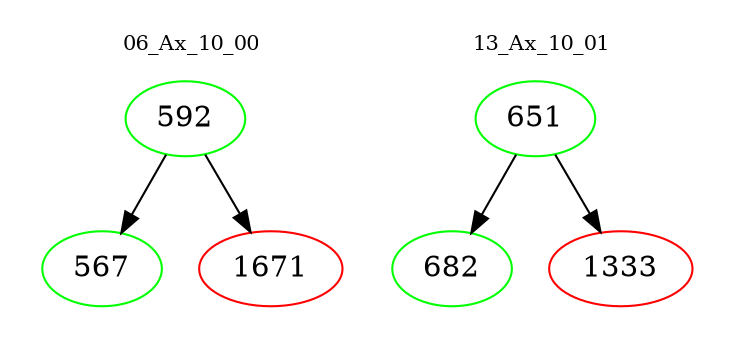digraph{
subgraph cluster_0 {
color = white
label = "06_Ax_10_00";
fontsize=10;
T0_592 [label="592", color="green"]
T0_592 -> T0_567 [color="black"]
T0_567 [label="567", color="green"]
T0_592 -> T0_1671 [color="black"]
T0_1671 [label="1671", color="red"]
}
subgraph cluster_1 {
color = white
label = "13_Ax_10_01";
fontsize=10;
T1_651 [label="651", color="green"]
T1_651 -> T1_682 [color="black"]
T1_682 [label="682", color="green"]
T1_651 -> T1_1333 [color="black"]
T1_1333 [label="1333", color="red"]
}
}
